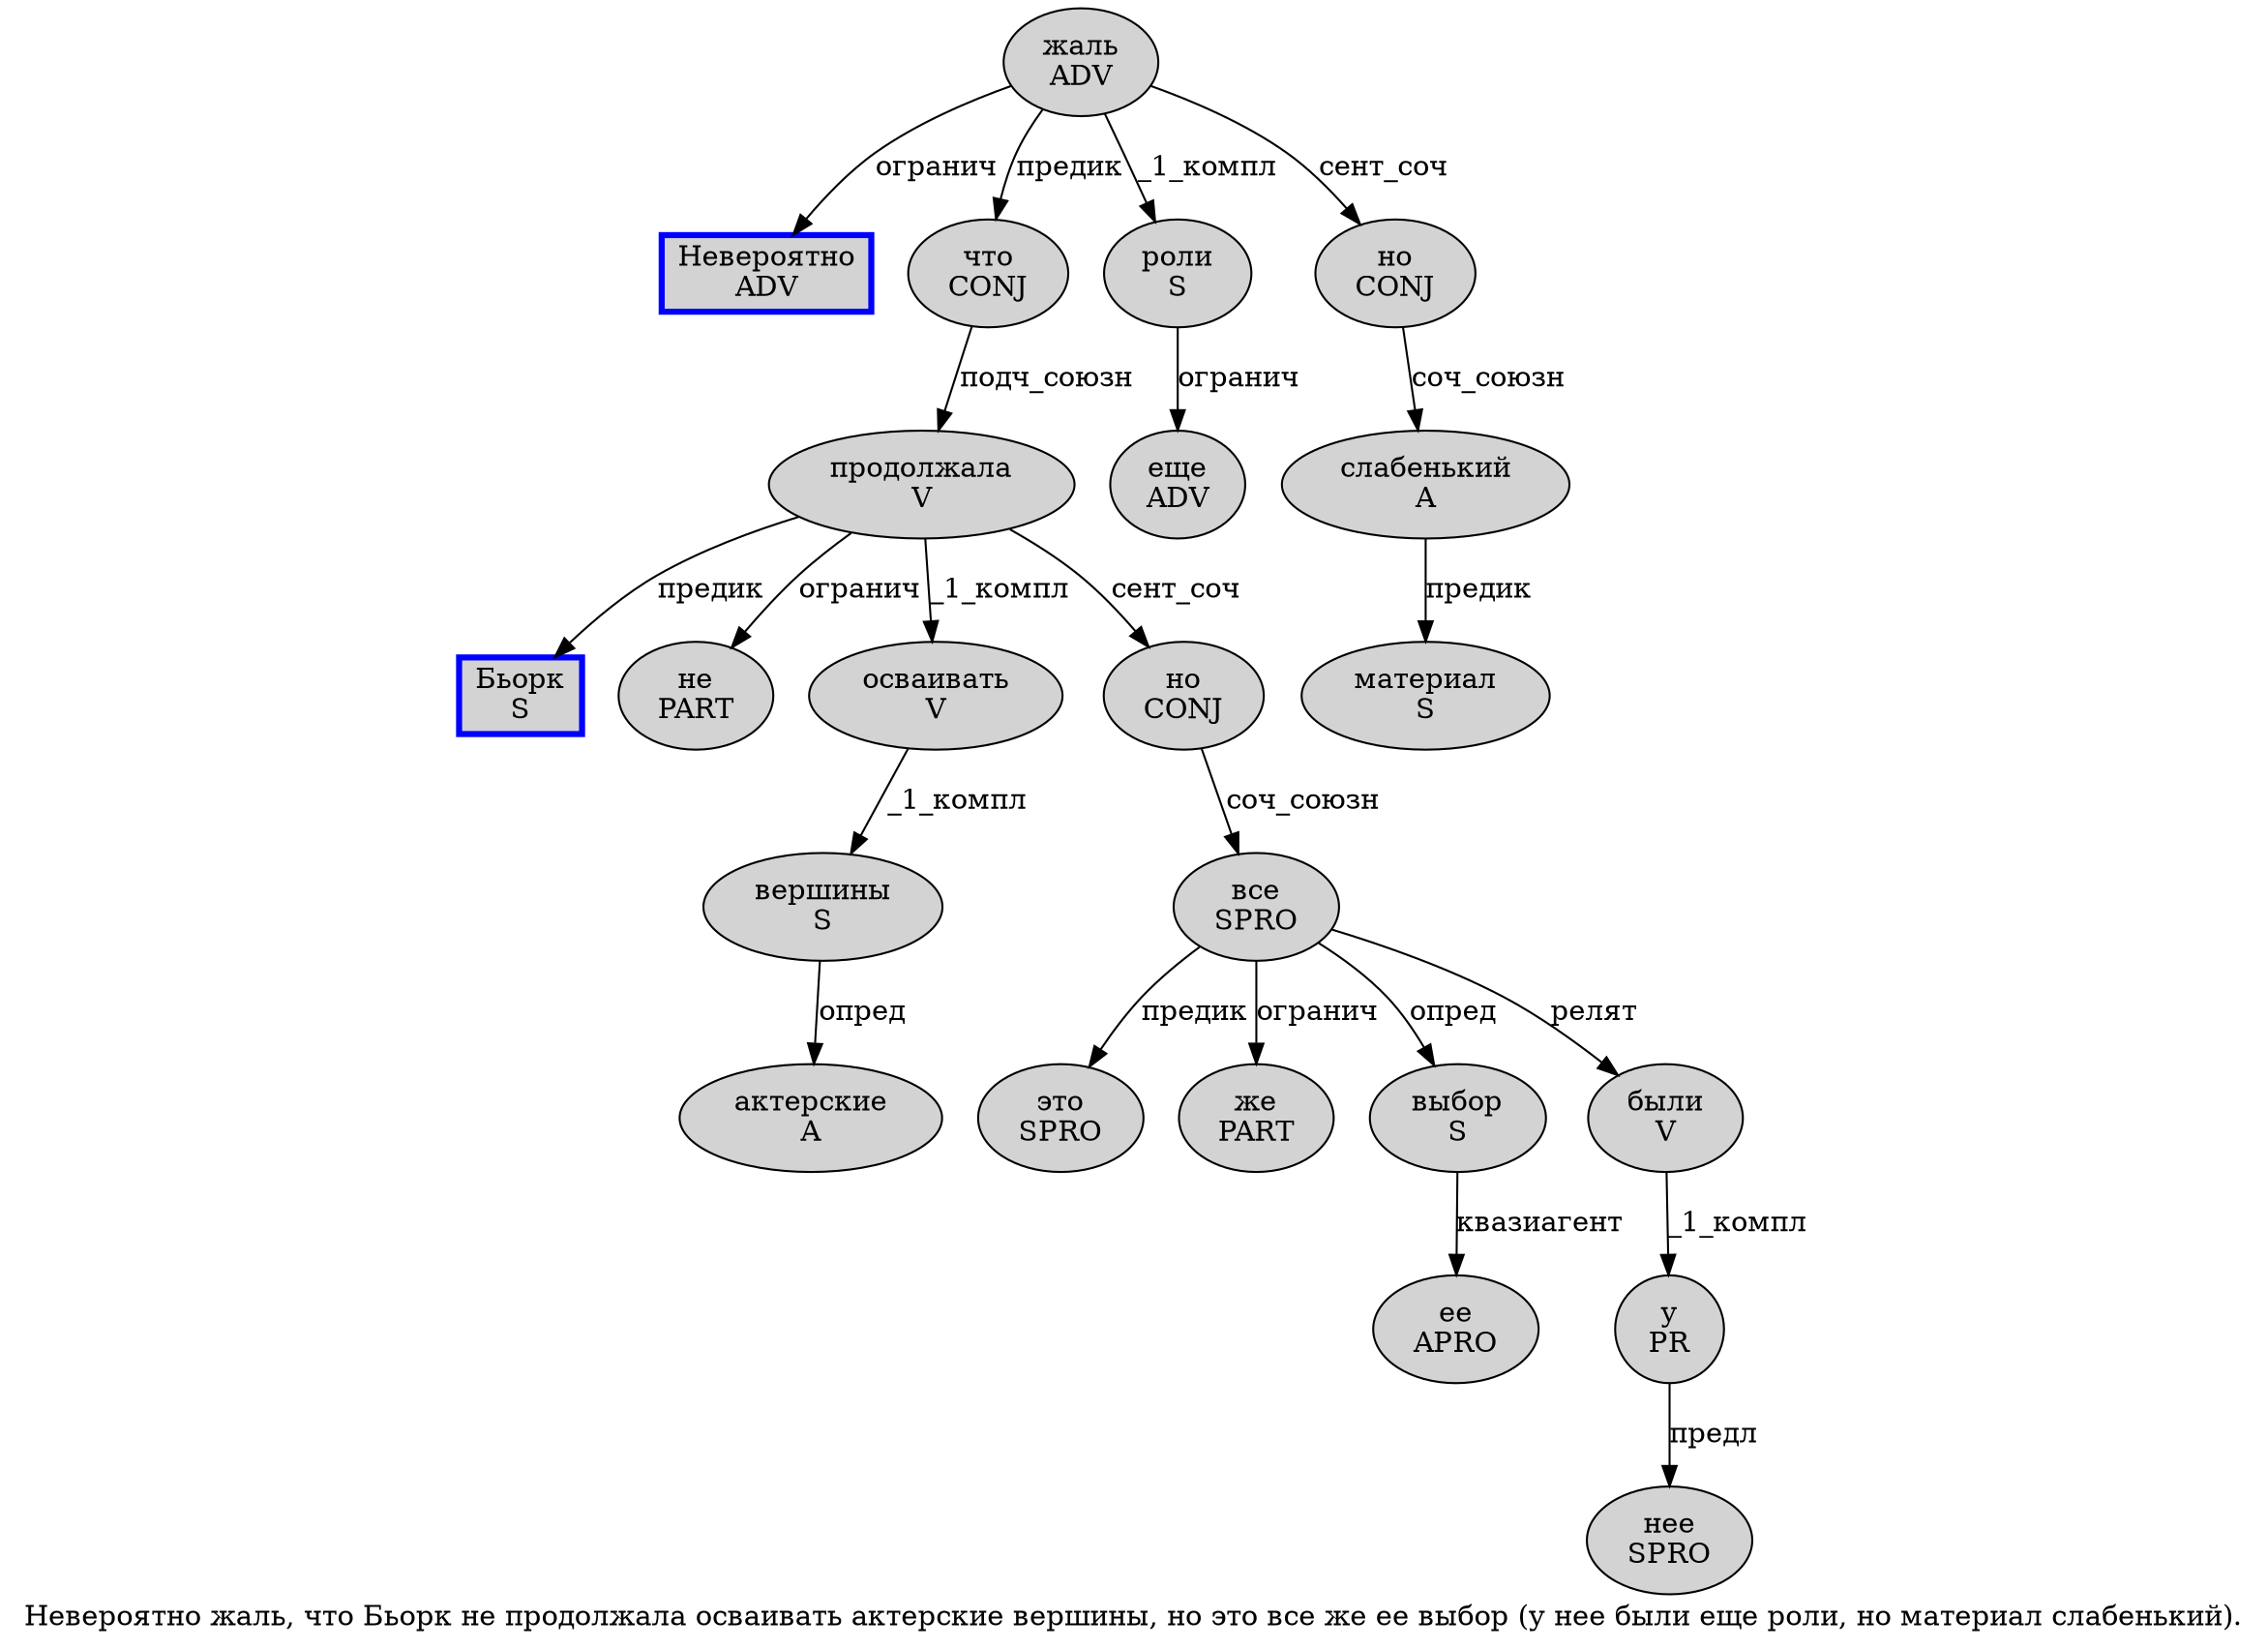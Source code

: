 digraph SENTENCE_1412 {
	graph [label="Невероятно жаль, что Бьорк не продолжала осваивать актерские вершины, но это все же ее выбор (у нее были еще роли, но материал слабенький)."]
	node [style=filled]
		0 [label="Невероятно
ADV" color=blue fillcolor=lightgray penwidth=3 shape=box]
		1 [label="жаль
ADV" color="" fillcolor=lightgray penwidth=1 shape=ellipse]
		3 [label="что
CONJ" color="" fillcolor=lightgray penwidth=1 shape=ellipse]
		4 [label="Бьорк
S" color=blue fillcolor=lightgray penwidth=3 shape=box]
		5 [label="не
PART" color="" fillcolor=lightgray penwidth=1 shape=ellipse]
		6 [label="продолжала
V" color="" fillcolor=lightgray penwidth=1 shape=ellipse]
		7 [label="осваивать
V" color="" fillcolor=lightgray penwidth=1 shape=ellipse]
		8 [label="актерские
A" color="" fillcolor=lightgray penwidth=1 shape=ellipse]
		9 [label="вершины
S" color="" fillcolor=lightgray penwidth=1 shape=ellipse]
		11 [label="но
CONJ" color="" fillcolor=lightgray penwidth=1 shape=ellipse]
		12 [label="это
SPRO" color="" fillcolor=lightgray penwidth=1 shape=ellipse]
		13 [label="все
SPRO" color="" fillcolor=lightgray penwidth=1 shape=ellipse]
		14 [label="же
PART" color="" fillcolor=lightgray penwidth=1 shape=ellipse]
		15 [label="ее
APRO" color="" fillcolor=lightgray penwidth=1 shape=ellipse]
		16 [label="выбор
S" color="" fillcolor=lightgray penwidth=1 shape=ellipse]
		18 [label="у
PR" color="" fillcolor=lightgray penwidth=1 shape=ellipse]
		19 [label="нее
SPRO" color="" fillcolor=lightgray penwidth=1 shape=ellipse]
		20 [label="были
V" color="" fillcolor=lightgray penwidth=1 shape=ellipse]
		21 [label="еще
ADV" color="" fillcolor=lightgray penwidth=1 shape=ellipse]
		22 [label="роли
S" color="" fillcolor=lightgray penwidth=1 shape=ellipse]
		24 [label="но
CONJ" color="" fillcolor=lightgray penwidth=1 shape=ellipse]
		25 [label="материал
S" color="" fillcolor=lightgray penwidth=1 shape=ellipse]
		26 [label="слабенький
A" color="" fillcolor=lightgray penwidth=1 shape=ellipse]
			3 -> 6 [label="подч_союзн"]
			18 -> 19 [label="предл"]
			11 -> 13 [label="соч_союзн"]
			24 -> 26 [label="соч_союзн"]
			26 -> 25 [label="предик"]
			20 -> 18 [label="_1_компл"]
			7 -> 9 [label="_1_компл"]
			13 -> 12 [label="предик"]
			13 -> 14 [label="огранич"]
			13 -> 16 [label="опред"]
			13 -> 20 [label="релят"]
			6 -> 4 [label="предик"]
			6 -> 5 [label="огранич"]
			6 -> 7 [label="_1_компл"]
			6 -> 11 [label="сент_соч"]
			9 -> 8 [label="опред"]
			1 -> 0 [label="огранич"]
			1 -> 3 [label="предик"]
			1 -> 22 [label="_1_компл"]
			1 -> 24 [label="сент_соч"]
			22 -> 21 [label="огранич"]
			16 -> 15 [label="квазиагент"]
}